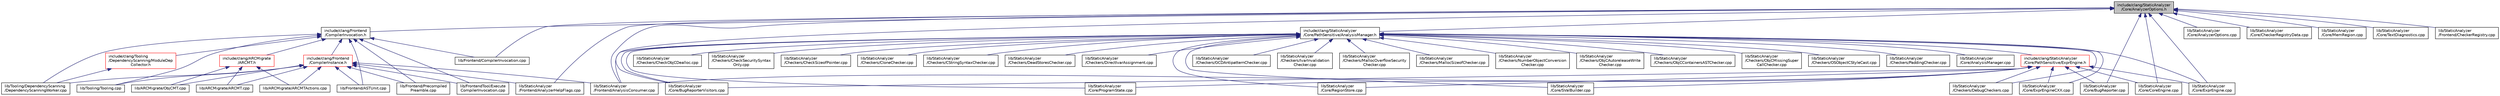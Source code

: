 digraph "include/clang/StaticAnalyzer/Core/AnalyzerOptions.h"
{
 // LATEX_PDF_SIZE
  bgcolor="transparent";
  edge [fontname="Helvetica",fontsize="10",labelfontname="Helvetica",labelfontsize="10"];
  node [fontname="Helvetica",fontsize="10",shape=record];
  Node1 [label="include/clang/StaticAnalyzer\l/Core/AnalyzerOptions.h",height=0.2,width=0.4,color="black", fillcolor="grey75", style="filled", fontcolor="black",tooltip=" "];
  Node1 -> Node2 [dir="back",color="midnightblue",fontsize="10",style="solid",fontname="Helvetica"];
  Node2 [label="include/clang/Frontend\l/CompilerInvocation.h",height=0.2,width=0.4,color="black",URL="$CompilerInvocation_8h.html",tooltip=" "];
  Node2 -> Node3 [dir="back",color="midnightblue",fontsize="10",style="solid",fontname="Helvetica"];
  Node3 [label="include/clang/ARCMigrate\l/ARCMT.h",height=0.2,width=0.4,color="red",URL="$ARCMT_8h.html",tooltip=" "];
  Node3 -> Node4 [dir="back",color="midnightblue",fontsize="10",style="solid",fontname="Helvetica"];
  Node4 [label="lib/ARCMigrate/ARCMT.cpp",height=0.2,width=0.4,color="black",URL="$ARCMT_8cpp.html",tooltip=" "];
  Node3 -> Node5 [dir="back",color="midnightblue",fontsize="10",style="solid",fontname="Helvetica"];
  Node5 [label="lib/ARCMigrate/ARCMTActions.cpp",height=0.2,width=0.4,color="black",URL="$ARCMTActions_8cpp.html",tooltip=" "];
  Node3 -> Node6 [dir="back",color="midnightblue",fontsize="10",style="solid",fontname="Helvetica"];
  Node6 [label="lib/ARCMigrate/ObjCMT.cpp",height=0.2,width=0.4,color="black",URL="$ObjCMT_8cpp.html",tooltip=" "];
  Node2 -> Node8 [dir="back",color="midnightblue",fontsize="10",style="solid",fontname="Helvetica"];
  Node8 [label="include/clang/Frontend\l/CompilerInstance.h",height=0.2,width=0.4,color="red",URL="$CompilerInstance_8h.html",tooltip=" "];
  Node8 -> Node4 [dir="back",color="midnightblue",fontsize="10",style="solid",fontname="Helvetica"];
  Node8 -> Node5 [dir="back",color="midnightblue",fontsize="10",style="solid",fontname="Helvetica"];
  Node8 -> Node6 [dir="back",color="midnightblue",fontsize="10",style="solid",fontname="Helvetica"];
  Node8 -> Node16 [dir="back",color="midnightblue",fontsize="10",style="solid",fontname="Helvetica"];
  Node16 [label="lib/Frontend/ASTUnit.cpp",height=0.2,width=0.4,color="black",URL="$ASTUnit_8cpp.html",tooltip=" "];
  Node8 -> Node23 [dir="back",color="midnightblue",fontsize="10",style="solid",fontname="Helvetica"];
  Node23 [label="lib/Frontend/Precompiled\lPreamble.cpp",height=0.2,width=0.4,color="black",URL="$PrecompiledPreamble_8cpp.html",tooltip=" "];
  Node8 -> Node25 [dir="back",color="midnightblue",fontsize="10",style="solid",fontname="Helvetica"];
  Node25 [label="lib/FrontendTool/Execute\lCompilerInvocation.cpp",height=0.2,width=0.4,color="black",URL="$ExecuteCompilerInvocation_8cpp.html",tooltip=" "];
  Node8 -> Node29 [dir="back",color="midnightblue",fontsize="10",style="solid",fontname="Helvetica"];
  Node29 [label="lib/StaticAnalyzer\l/Frontend/AnalysisConsumer.cpp",height=0.2,width=0.4,color="black",URL="$AnalysisConsumer_8cpp.html",tooltip=" "];
  Node8 -> Node30 [dir="back",color="midnightblue",fontsize="10",style="solid",fontname="Helvetica"];
  Node30 [label="lib/StaticAnalyzer\l/Frontend/AnalyzerHelpFlags.cpp",height=0.2,width=0.4,color="black",URL="$AnalyzerHelpFlags_8cpp.html",tooltip=" "];
  Node8 -> Node32 [dir="back",color="midnightblue",fontsize="10",style="solid",fontname="Helvetica"];
  Node32 [label="lib/Tooling/DependencyScanning\l/DependencyScanningWorker.cpp",height=0.2,width=0.4,color="black",URL="$DependencyScanningWorker_8cpp.html",tooltip=" "];
  Node8 -> Node38 [dir="back",color="midnightblue",fontsize="10",style="solid",fontname="Helvetica"];
  Node38 [label="lib/Tooling/Tooling.cpp",height=0.2,width=0.4,color="black",URL="$Tooling_8cpp.html",tooltip=" "];
  Node2 -> Node39 [dir="back",color="midnightblue",fontsize="10",style="solid",fontname="Helvetica"];
  Node39 [label="include/clang/Tooling\l/DependencyScanning/ModuleDep\lCollector.h",height=0.2,width=0.4,color="red",URL="$ModuleDepCollector_8h.html",tooltip=" "];
  Node39 -> Node32 [dir="back",color="midnightblue",fontsize="10",style="solid",fontname="Helvetica"];
  Node2 -> Node16 [dir="back",color="midnightblue",fontsize="10",style="solid",fontname="Helvetica"];
  Node2 -> Node43 [dir="back",color="midnightblue",fontsize="10",style="solid",fontname="Helvetica"];
  Node43 [label="lib/Frontend/CompilerInvocation.cpp",height=0.2,width=0.4,color="black",URL="$CompilerInvocation_8cpp.html",tooltip=" "];
  Node2 -> Node23 [dir="back",color="midnightblue",fontsize="10",style="solid",fontname="Helvetica"];
  Node2 -> Node25 [dir="back",color="midnightblue",fontsize="10",style="solid",fontname="Helvetica"];
  Node2 -> Node32 [dir="back",color="midnightblue",fontsize="10",style="solid",fontname="Helvetica"];
  Node2 -> Node38 [dir="back",color="midnightblue",fontsize="10",style="solid",fontname="Helvetica"];
  Node1 -> Node44 [dir="back",color="midnightblue",fontsize="10",style="solid",fontname="Helvetica"];
  Node44 [label="include/clang/StaticAnalyzer\l/Core/PathSensitive/AnalysisManager.h",height=0.2,width=0.4,color="black",URL="$AnalysisManager_8h.html",tooltip=" "];
  Node44 -> Node45 [dir="back",color="midnightblue",fontsize="10",style="solid",fontname="Helvetica"];
  Node45 [label="include/clang/StaticAnalyzer\l/Core/PathSensitive/ExprEngine.h",height=0.2,width=0.4,color="red",URL="$ExprEngine_8h.html",tooltip=" "];
  Node45 -> Node149 [dir="back",color="midnightblue",fontsize="10",style="solid",fontname="Helvetica"];
  Node149 [label="lib/StaticAnalyzer\l/Checkers/DebugCheckers.cpp",height=0.2,width=0.4,color="black",URL="$DebugCheckers_8cpp.html",tooltip=" "];
  Node45 -> Node180 [dir="back",color="midnightblue",fontsize="10",style="solid",fontname="Helvetica"];
  Node180 [label="lib/StaticAnalyzer\l/Core/BugReporter.cpp",height=0.2,width=0.4,color="black",URL="$BugReporter_8cpp.html",tooltip=" "];
  Node45 -> Node121 [dir="back",color="midnightblue",fontsize="10",style="solid",fontname="Helvetica"];
  Node121 [label="lib/StaticAnalyzer\l/Core/BugReporterVisitors.cpp",height=0.2,width=0.4,color="black",URL="$BugReporterVisitors_8cpp.html",tooltip=" "];
  Node45 -> Node181 [dir="back",color="midnightblue",fontsize="10",style="solid",fontname="Helvetica"];
  Node181 [label="lib/StaticAnalyzer\l/Core/CoreEngine.cpp",height=0.2,width=0.4,color="black",URL="$CoreEngine_8cpp.html",tooltip=" "];
  Node45 -> Node124 [dir="back",color="midnightblue",fontsize="10",style="solid",fontname="Helvetica"];
  Node124 [label="lib/StaticAnalyzer\l/Core/ExprEngine.cpp",height=0.2,width=0.4,color="black",URL="$ExprEngine_8cpp.html",tooltip=" "];
  Node45 -> Node126 [dir="back",color="midnightblue",fontsize="10",style="solid",fontname="Helvetica"];
  Node126 [label="lib/StaticAnalyzer\l/Core/ExprEngineCXX.cpp",height=0.2,width=0.4,color="black",URL="$ExprEngineCXX_8cpp.html",tooltip=" "];
  Node45 -> Node129 [dir="back",color="midnightblue",fontsize="10",style="solid",fontname="Helvetica"];
  Node129 [label="lib/StaticAnalyzer\l/Core/ProgramState.cpp",height=0.2,width=0.4,color="black",URL="$ProgramState_8cpp.html",tooltip=" "];
  Node45 -> Node130 [dir="back",color="midnightblue",fontsize="10",style="solid",fontname="Helvetica"];
  Node130 [label="lib/StaticAnalyzer\l/Core/RegionStore.cpp",height=0.2,width=0.4,color="black",URL="$RegionStore_8cpp.html",tooltip=" "];
  Node45 -> Node185 [dir="back",color="midnightblue",fontsize="10",style="solid",fontname="Helvetica"];
  Node185 [label="lib/StaticAnalyzer\l/Core/SValBuilder.cpp",height=0.2,width=0.4,color="black",URL="$SValBuilder_8cpp.html",tooltip=" "];
  Node45 -> Node29 [dir="back",color="midnightblue",fontsize="10",style="solid",fontname="Helvetica"];
  Node44 -> Node81 [dir="back",color="midnightblue",fontsize="10",style="solid",fontname="Helvetica"];
  Node81 [label="lib/StaticAnalyzer\l/Checkers/CheckObjCDealloc.cpp",height=0.2,width=0.4,color="black",URL="$CheckObjCDealloc_8cpp.html",tooltip=" "];
  Node44 -> Node186 [dir="back",color="midnightblue",fontsize="10",style="solid",fontname="Helvetica"];
  Node186 [label="lib/StaticAnalyzer\l/Checkers/CheckSecuritySyntax\lOnly.cpp",height=0.2,width=0.4,color="black",URL="$CheckSecuritySyntaxOnly_8cpp.html",tooltip=" "];
  Node44 -> Node187 [dir="back",color="midnightblue",fontsize="10",style="solid",fontname="Helvetica"];
  Node187 [label="lib/StaticAnalyzer\l/Checkers/CheckSizeofPointer.cpp",height=0.2,width=0.4,color="black",URL="$CheckSizeofPointer_8cpp.html",tooltip=" "];
  Node44 -> Node145 [dir="back",color="midnightblue",fontsize="10",style="solid",fontname="Helvetica"];
  Node145 [label="lib/StaticAnalyzer\l/Checkers/CloneChecker.cpp",height=0.2,width=0.4,color="black",URL="$CloneChecker_8cpp.html",tooltip=" "];
  Node44 -> Node147 [dir="back",color="midnightblue",fontsize="10",style="solid",fontname="Helvetica"];
  Node147 [label="lib/StaticAnalyzer\l/Checkers/CStringSyntaxChecker.cpp",height=0.2,width=0.4,color="black",URL="$CStringSyntaxChecker_8cpp.html",tooltip=" "];
  Node44 -> Node188 [dir="back",color="midnightblue",fontsize="10",style="solid",fontname="Helvetica"];
  Node188 [label="lib/StaticAnalyzer\l/Checkers/DeadStoresChecker.cpp",height=0.2,width=0.4,color="black",URL="$DeadStoresChecker_8cpp.html",tooltip=" "];
  Node44 -> Node149 [dir="back",color="midnightblue",fontsize="10",style="solid",fontname="Helvetica"];
  Node44 -> Node189 [dir="back",color="midnightblue",fontsize="10",style="solid",fontname="Helvetica"];
  Node189 [label="lib/StaticAnalyzer\l/Checkers/DirectIvarAssignment.cpp",height=0.2,width=0.4,color="black",URL="$DirectIvarAssignment_8cpp.html",tooltip=" "];
  Node44 -> Node190 [dir="back",color="midnightblue",fontsize="10",style="solid",fontname="Helvetica"];
  Node190 [label="lib/StaticAnalyzer\l/Checkers/GCDAntipatternChecker.cpp",height=0.2,width=0.4,color="black",URL="$GCDAntipatternChecker_8cpp.html",tooltip=" "];
  Node44 -> Node191 [dir="back",color="midnightblue",fontsize="10",style="solid",fontname="Helvetica"];
  Node191 [label="lib/StaticAnalyzer\l/Checkers/IvarInvalidation\lChecker.cpp",height=0.2,width=0.4,color="black",URL="$IvarInvalidationChecker_8cpp.html",tooltip=" "];
  Node44 -> Node192 [dir="back",color="midnightblue",fontsize="10",style="solid",fontname="Helvetica"];
  Node192 [label="lib/StaticAnalyzer\l/Checkers/MallocOverflowSecurity\lChecker.cpp",height=0.2,width=0.4,color="black",URL="$MallocOverflowSecurityChecker_8cpp.html",tooltip=" "];
  Node44 -> Node193 [dir="back",color="midnightblue",fontsize="10",style="solid",fontname="Helvetica"];
  Node193 [label="lib/StaticAnalyzer\l/Checkers/MallocSizeofChecker.cpp",height=0.2,width=0.4,color="black",URL="$MallocSizeofChecker_8cpp.html",tooltip=" "];
  Node44 -> Node194 [dir="back",color="midnightblue",fontsize="10",style="solid",fontname="Helvetica"];
  Node194 [label="lib/StaticAnalyzer\l/Checkers/NumberObjectConversion\lChecker.cpp",height=0.2,width=0.4,color="black",URL="$NumberObjectConversionChecker_8cpp.html",tooltip=" "];
  Node44 -> Node195 [dir="back",color="midnightblue",fontsize="10",style="solid",fontname="Helvetica"];
  Node195 [label="lib/StaticAnalyzer\l/Checkers/ObjCAutoreleaseWrite\lChecker.cpp",height=0.2,width=0.4,color="black",URL="$ObjCAutoreleaseWriteChecker_8cpp.html",tooltip=" "];
  Node44 -> Node196 [dir="back",color="midnightblue",fontsize="10",style="solid",fontname="Helvetica"];
  Node196 [label="lib/StaticAnalyzer\l/Checkers/ObjCContainersASTChecker.cpp",height=0.2,width=0.4,color="black",URL="$ObjCContainersASTChecker_8cpp.html",tooltip=" "];
  Node44 -> Node197 [dir="back",color="midnightblue",fontsize="10",style="solid",fontname="Helvetica"];
  Node197 [label="lib/StaticAnalyzer\l/Checkers/ObjCMissingSuper\lCallChecker.cpp",height=0.2,width=0.4,color="black",URL="$ObjCMissingSuperCallChecker_8cpp.html",tooltip=" "];
  Node44 -> Node198 [dir="back",color="midnightblue",fontsize="10",style="solid",fontname="Helvetica"];
  Node198 [label="lib/StaticAnalyzer\l/Checkers/OSObjectCStyleCast.cpp",height=0.2,width=0.4,color="black",URL="$OSObjectCStyleCast_8cpp.html",tooltip=" "];
  Node44 -> Node199 [dir="back",color="midnightblue",fontsize="10",style="solid",fontname="Helvetica"];
  Node199 [label="lib/StaticAnalyzer\l/Checkers/PaddingChecker.cpp",height=0.2,width=0.4,color="black",URL="$PaddingChecker_8cpp.html",tooltip=" "];
  Node44 -> Node200 [dir="back",color="midnightblue",fontsize="10",style="solid",fontname="Helvetica"];
  Node200 [label="lib/StaticAnalyzer\l/Core/AnalysisManager.cpp",height=0.2,width=0.4,color="black",URL="$AnalysisManager_8cpp.html",tooltip=" "];
  Node44 -> Node121 [dir="back",color="midnightblue",fontsize="10",style="solid",fontname="Helvetica"];
  Node44 -> Node124 [dir="back",color="midnightblue",fontsize="10",style="solid",fontname="Helvetica"];
  Node44 -> Node126 [dir="back",color="midnightblue",fontsize="10",style="solid",fontname="Helvetica"];
  Node44 -> Node129 [dir="back",color="midnightblue",fontsize="10",style="solid",fontname="Helvetica"];
  Node44 -> Node130 [dir="back",color="midnightblue",fontsize="10",style="solid",fontname="Helvetica"];
  Node44 -> Node185 [dir="back",color="midnightblue",fontsize="10",style="solid",fontname="Helvetica"];
  Node44 -> Node29 [dir="back",color="midnightblue",fontsize="10",style="solid",fontname="Helvetica"];
  Node1 -> Node43 [dir="back",color="midnightblue",fontsize="10",style="solid",fontname="Helvetica"];
  Node1 -> Node201 [dir="back",color="midnightblue",fontsize="10",style="solid",fontname="Helvetica"];
  Node201 [label="lib/StaticAnalyzer\l/Core/AnalyzerOptions.cpp",height=0.2,width=0.4,color="black",URL="$AnalyzerOptions_8cpp.html",tooltip=" "];
  Node1 -> Node180 [dir="back",color="midnightblue",fontsize="10",style="solid",fontname="Helvetica"];
  Node1 -> Node121 [dir="back",color="midnightblue",fontsize="10",style="solid",fontname="Helvetica"];
  Node1 -> Node202 [dir="back",color="midnightblue",fontsize="10",style="solid",fontname="Helvetica"];
  Node202 [label="lib/StaticAnalyzer\l/Core/CheckerRegistryData.cpp",height=0.2,width=0.4,color="black",URL="$CheckerRegistryData_8cpp.html",tooltip=" "];
  Node1 -> Node181 [dir="back",color="midnightblue",fontsize="10",style="solid",fontname="Helvetica"];
  Node1 -> Node124 [dir="back",color="midnightblue",fontsize="10",style="solid",fontname="Helvetica"];
  Node1 -> Node203 [dir="back",color="midnightblue",fontsize="10",style="solid",fontname="Helvetica"];
  Node203 [label="lib/StaticAnalyzer\l/Core/MemRegion.cpp",height=0.2,width=0.4,color="black",URL="$MemRegion_8cpp.html",tooltip=" "];
  Node1 -> Node204 [dir="back",color="midnightblue",fontsize="10",style="solid",fontname="Helvetica"];
  Node204 [label="lib/StaticAnalyzer\l/Core/TextDiagnostics.cpp",height=0.2,width=0.4,color="black",URL="$TextDiagnostics_8cpp.html",tooltip=" "];
  Node1 -> Node29 [dir="back",color="midnightblue",fontsize="10",style="solid",fontname="Helvetica"];
  Node1 -> Node30 [dir="back",color="midnightblue",fontsize="10",style="solid",fontname="Helvetica"];
  Node1 -> Node205 [dir="back",color="midnightblue",fontsize="10",style="solid",fontname="Helvetica"];
  Node205 [label="lib/StaticAnalyzer\l/Frontend/CheckerRegistry.cpp",height=0.2,width=0.4,color="black",URL="$CheckerRegistry_8cpp.html",tooltip=" "];
}
